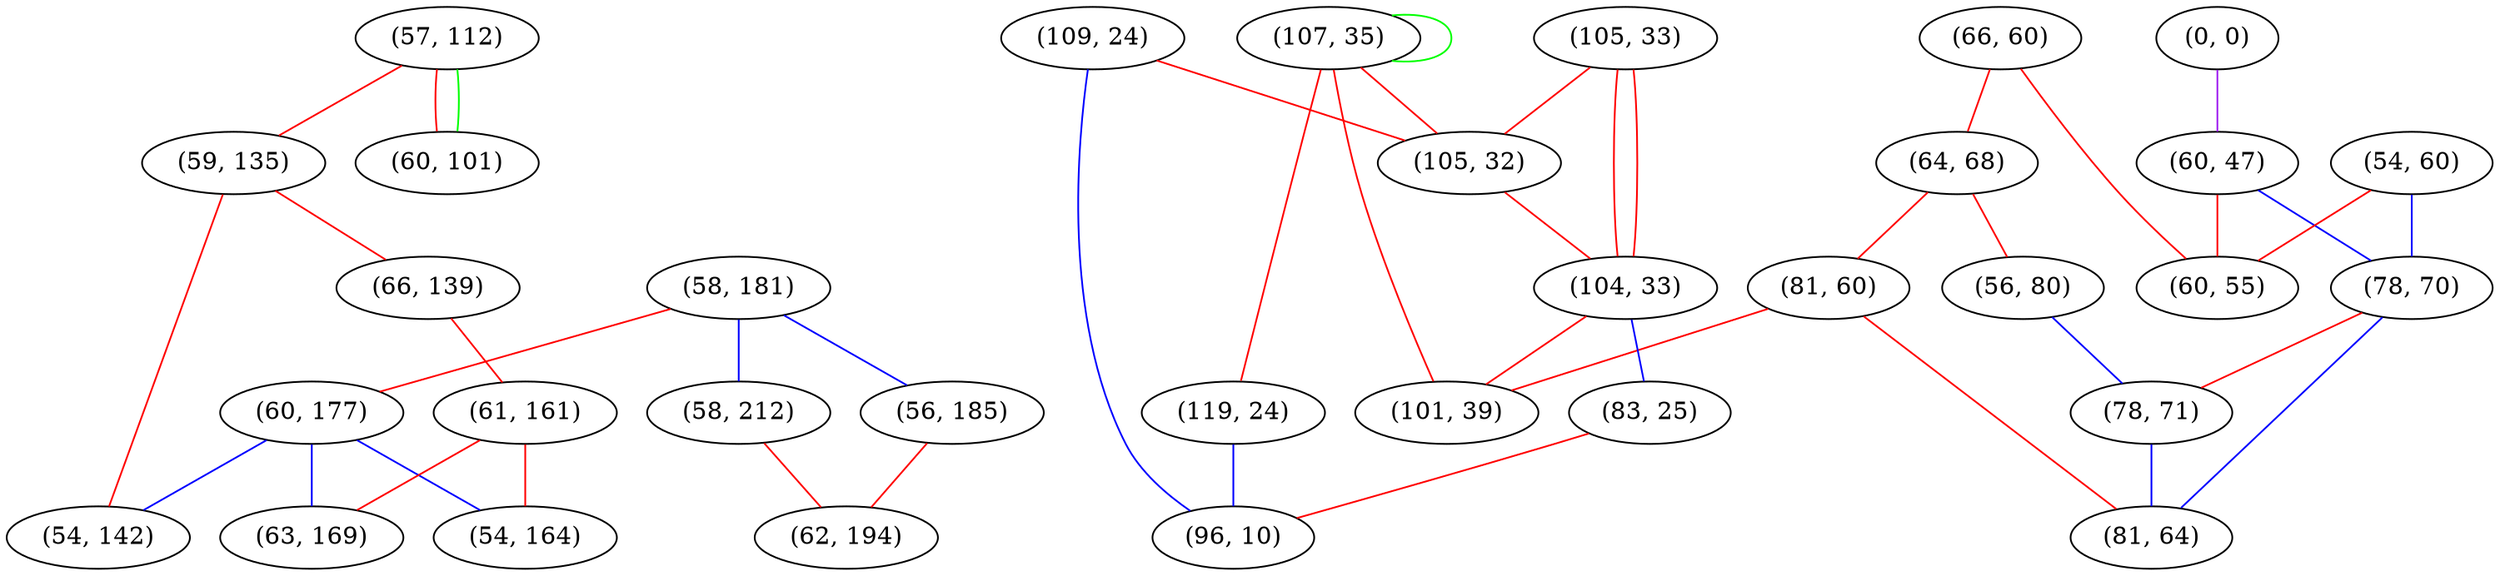 graph "" {
"(57, 112)";
"(66, 60)";
"(58, 181)";
"(59, 135)";
"(0, 0)";
"(58, 212)";
"(60, 101)";
"(60, 177)";
"(109, 24)";
"(66, 139)";
"(107, 35)";
"(56, 185)";
"(61, 161)";
"(60, 47)";
"(64, 68)";
"(54, 60)";
"(119, 24)";
"(62, 194)";
"(105, 33)";
"(81, 60)";
"(63, 169)";
"(56, 80)";
"(54, 142)";
"(54, 164)";
"(78, 70)";
"(105, 32)";
"(104, 33)";
"(60, 55)";
"(101, 39)";
"(78, 71)";
"(83, 25)";
"(96, 10)";
"(81, 64)";
"(57, 112)" -- "(60, 101)"  [color=red, key=0, weight=1];
"(57, 112)" -- "(60, 101)"  [color=green, key=1, weight=2];
"(57, 112)" -- "(59, 135)"  [color=red, key=0, weight=1];
"(66, 60)" -- "(60, 55)"  [color=red, key=0, weight=1];
"(66, 60)" -- "(64, 68)"  [color=red, key=0, weight=1];
"(58, 181)" -- "(56, 185)"  [color=blue, key=0, weight=3];
"(58, 181)" -- "(60, 177)"  [color=red, key=0, weight=1];
"(58, 181)" -- "(58, 212)"  [color=blue, key=0, weight=3];
"(59, 135)" -- "(66, 139)"  [color=red, key=0, weight=1];
"(59, 135)" -- "(54, 142)"  [color=red, key=0, weight=1];
"(0, 0)" -- "(60, 47)"  [color=purple, key=0, weight=4];
"(58, 212)" -- "(62, 194)"  [color=red, key=0, weight=1];
"(60, 177)" -- "(54, 164)"  [color=blue, key=0, weight=3];
"(60, 177)" -- "(63, 169)"  [color=blue, key=0, weight=3];
"(60, 177)" -- "(54, 142)"  [color=blue, key=0, weight=3];
"(109, 24)" -- "(105, 32)"  [color=red, key=0, weight=1];
"(109, 24)" -- "(96, 10)"  [color=blue, key=0, weight=3];
"(66, 139)" -- "(61, 161)"  [color=red, key=0, weight=1];
"(107, 35)" -- "(105, 32)"  [color=red, key=0, weight=1];
"(107, 35)" -- "(101, 39)"  [color=red, key=0, weight=1];
"(107, 35)" -- "(119, 24)"  [color=red, key=0, weight=1];
"(107, 35)" -- "(107, 35)"  [color=green, key=0, weight=2];
"(56, 185)" -- "(62, 194)"  [color=red, key=0, weight=1];
"(61, 161)" -- "(54, 164)"  [color=red, key=0, weight=1];
"(61, 161)" -- "(63, 169)"  [color=red, key=0, weight=1];
"(60, 47)" -- "(60, 55)"  [color=red, key=0, weight=1];
"(60, 47)" -- "(78, 70)"  [color=blue, key=0, weight=3];
"(64, 68)" -- "(56, 80)"  [color=red, key=0, weight=1];
"(64, 68)" -- "(81, 60)"  [color=red, key=0, weight=1];
"(54, 60)" -- "(60, 55)"  [color=red, key=0, weight=1];
"(54, 60)" -- "(78, 70)"  [color=blue, key=0, weight=3];
"(119, 24)" -- "(96, 10)"  [color=blue, key=0, weight=3];
"(105, 33)" -- "(104, 33)"  [color=red, key=0, weight=1];
"(105, 33)" -- "(104, 33)"  [color=red, key=1, weight=1];
"(105, 33)" -- "(105, 32)"  [color=red, key=0, weight=1];
"(81, 60)" -- "(81, 64)"  [color=red, key=0, weight=1];
"(81, 60)" -- "(101, 39)"  [color=red, key=0, weight=1];
"(56, 80)" -- "(78, 71)"  [color=blue, key=0, weight=3];
"(78, 70)" -- "(78, 71)"  [color=red, key=0, weight=1];
"(78, 70)" -- "(81, 64)"  [color=blue, key=0, weight=3];
"(105, 32)" -- "(104, 33)"  [color=red, key=0, weight=1];
"(104, 33)" -- "(101, 39)"  [color=red, key=0, weight=1];
"(104, 33)" -- "(83, 25)"  [color=blue, key=0, weight=3];
"(78, 71)" -- "(81, 64)"  [color=blue, key=0, weight=3];
"(83, 25)" -- "(96, 10)"  [color=red, key=0, weight=1];
}
